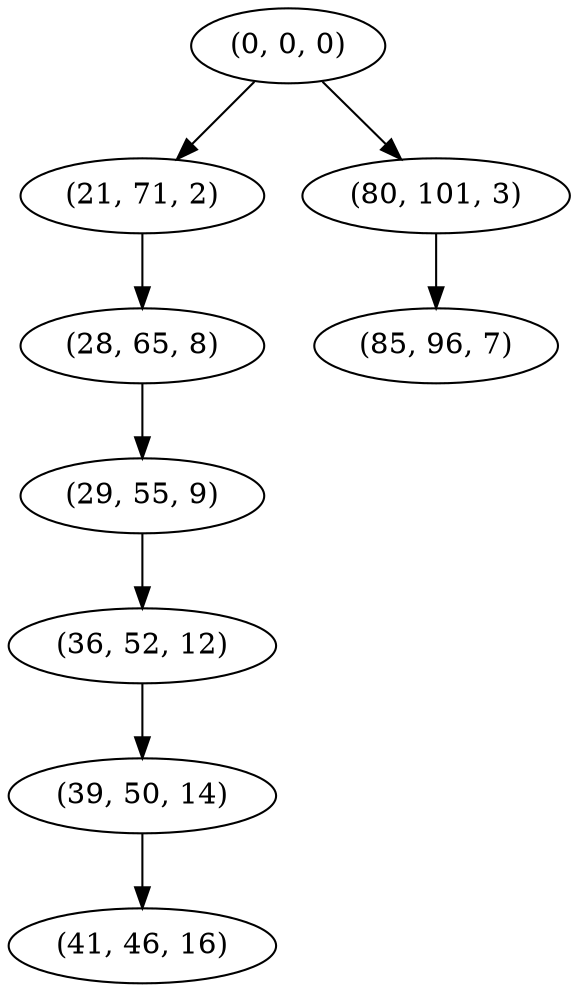 digraph tree {
    "(0, 0, 0)";
    "(21, 71, 2)";
    "(28, 65, 8)";
    "(29, 55, 9)";
    "(36, 52, 12)";
    "(39, 50, 14)";
    "(41, 46, 16)";
    "(80, 101, 3)";
    "(85, 96, 7)";
    "(0, 0, 0)" -> "(21, 71, 2)";
    "(0, 0, 0)" -> "(80, 101, 3)";
    "(21, 71, 2)" -> "(28, 65, 8)";
    "(28, 65, 8)" -> "(29, 55, 9)";
    "(29, 55, 9)" -> "(36, 52, 12)";
    "(36, 52, 12)" -> "(39, 50, 14)";
    "(39, 50, 14)" -> "(41, 46, 16)";
    "(80, 101, 3)" -> "(85, 96, 7)";
}
